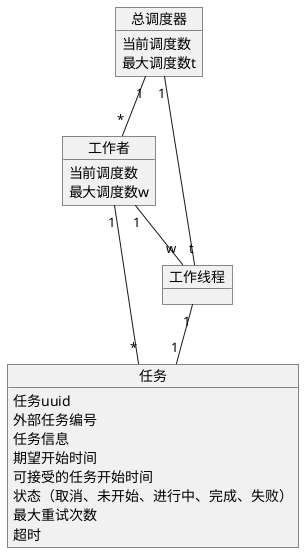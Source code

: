 @startuml

object 总调度器
总调度器 : 当前调度数
总调度器 : 最大调度数t

object 工作者
工作者 : 当前调度数
工作者 : 最大调度数w

object 任务
任务 : 任务uuid
任务 : 外部任务编号
任务 : 任务信息
任务 : 期望开始时间
任务 : 可接受的任务开始时间
任务 : 状态（取消、未开始、进行中、完成、失败）
任务 : 最大重试次数
任务 : 超时

object 工作线程

总调度器 "1"--"*" 工作者
工作者 "1"--"*" 任务
工作线程 "1"--"1" 任务
工作者 "1"--"w" 工作线程
总调度器 "1"--"t" 工作线程

@enduml
